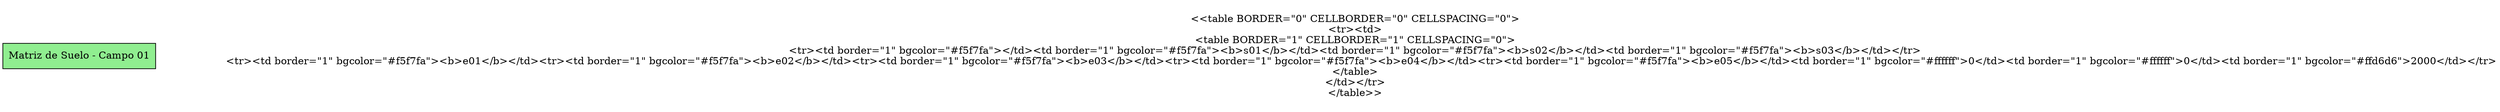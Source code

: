 // Matriz de Suelo - Campo 01
digraph {
	rankdir=LR
	matriz_tabla [label="
          <<table BORDER=\"0\" CELLBORDER=\"0\" CELLSPACING=\"0\">
          <tr><td>
          <table BORDER=\"1\" CELLBORDER=\"1\" CELLSPACING=\"0\">
          <tr><td border=\"1\" bgcolor=\"#f5f7fa\"></td><td border=\"1\" bgcolor=\"#f5f7fa\"><b>s01</b></td><td border=\"1\" bgcolor=\"#f5f7fa\"><b>s02</b></td><td border=\"1\" bgcolor=\"#f5f7fa\"><b>s03</b></td></tr>
              <tr><td border=\"1\" bgcolor=\"#f5f7fa\"><b>e01</b></td><tr><td border=\"1\" bgcolor=\"#f5f7fa\"><b>e02</b></td><tr><td border=\"1\" bgcolor=\"#f5f7fa\"><b>e03</b></td><tr><td border=\"1\" bgcolor=\"#f5f7fa\"><b>e04</b></td><tr><td border=\"1\" bgcolor=\"#f5f7fa\"><b>e05</b></td><td border=\"1\" bgcolor=\"#ffffff\">0</td><td border=\"1\" bgcolor=\"#ffffff\">0</td><td border=\"1\" bgcolor=\"#ffd6d6\">2000</td></tr>
          </table>
          </td></tr>
          </table>>
        " shape=plain]
	titulo [label="Matriz de Suelo - Campo 01" fillcolor=lightgreen shape=box style=filled]
	titulo -> matriz_tabla [style=invis]
}
